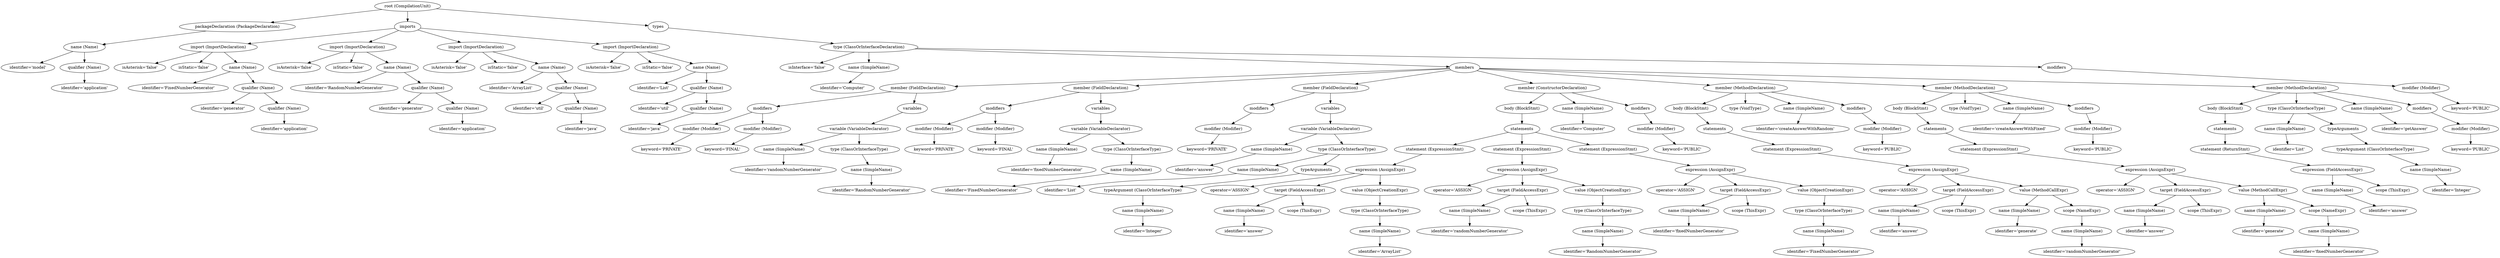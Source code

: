 digraph {
n0 [label="root (CompilationUnit)"];
n1 [label="packageDeclaration (PackageDeclaration)"];
n0 -> n1;
n2 [label="name (Name)"];
n1 -> n2;
n3 [label="identifier='model'"];
n2 -> n3;
n4 [label="qualifier (Name)"];
n2 -> n4;
n5 [label="identifier='application'"];
n4 -> n5;
n6 [label="imports"];
n0 -> n6;
n7 [label="import (ImportDeclaration)"];
n6 -> n7;
n8 [label="isAsterisk='false'"];
n7 -> n8;
n9 [label="isStatic='false'"];
n7 -> n9;
n10 [label="name (Name)"];
n7 -> n10;
n11 [label="identifier='FixedNumberGenerator'"];
n10 -> n11;
n12 [label="qualifier (Name)"];
n10 -> n12;
n13 [label="identifier='generator'"];
n12 -> n13;
n14 [label="qualifier (Name)"];
n12 -> n14;
n15 [label="identifier='application'"];
n14 -> n15;
n16 [label="import (ImportDeclaration)"];
n6 -> n16;
n17 [label="isAsterisk='false'"];
n16 -> n17;
n18 [label="isStatic='false'"];
n16 -> n18;
n19 [label="name (Name)"];
n16 -> n19;
n20 [label="identifier='RandomNumberGenerator'"];
n19 -> n20;
n21 [label="qualifier (Name)"];
n19 -> n21;
n22 [label="identifier='generator'"];
n21 -> n22;
n23 [label="qualifier (Name)"];
n21 -> n23;
n24 [label="identifier='application'"];
n23 -> n24;
n25 [label="import (ImportDeclaration)"];
n6 -> n25;
n26 [label="isAsterisk='false'"];
n25 -> n26;
n27 [label="isStatic='false'"];
n25 -> n27;
n28 [label="name (Name)"];
n25 -> n28;
n29 [label="identifier='ArrayList'"];
n28 -> n29;
n30 [label="qualifier (Name)"];
n28 -> n30;
n31 [label="identifier='util'"];
n30 -> n31;
n32 [label="qualifier (Name)"];
n30 -> n32;
n33 [label="identifier='java'"];
n32 -> n33;
n34 [label="import (ImportDeclaration)"];
n6 -> n34;
n35 [label="isAsterisk='false'"];
n34 -> n35;
n36 [label="isStatic='false'"];
n34 -> n36;
n37 [label="name (Name)"];
n34 -> n37;
n38 [label="identifier='List'"];
n37 -> n38;
n39 [label="qualifier (Name)"];
n37 -> n39;
n40 [label="identifier='util'"];
n39 -> n40;
n41 [label="qualifier (Name)"];
n39 -> n41;
n42 [label="identifier='java'"];
n41 -> n42;
n43 [label="types"];
n0 -> n43;
n44 [label="type (ClassOrInterfaceDeclaration)"];
n43 -> n44;
n45 [label="isInterface='false'"];
n44 -> n45;
n46 [label="name (SimpleName)"];
n44 -> n46;
n47 [label="identifier='Computer'"];
n46 -> n47;
n48 [label="members"];
n44 -> n48;
n49 [label="member (FieldDeclaration)"];
n48 -> n49;
n50 [label="modifiers"];
n49 -> n50;
n51 [label="modifier (Modifier)"];
n50 -> n51;
n52 [label="keyword='PRIVATE'"];
n51 -> n52;
n53 [label="modifier (Modifier)"];
n50 -> n53;
n54 [label="keyword='FINAL'"];
n53 -> n54;
n55 [label="variables"];
n49 -> n55;
n56 [label="variable (VariableDeclarator)"];
n55 -> n56;
n57 [label="name (SimpleName)"];
n56 -> n57;
n58 [label="identifier='randomNumberGenerator'"];
n57 -> n58;
n59 [label="type (ClassOrInterfaceType)"];
n56 -> n59;
n60 [label="name (SimpleName)"];
n59 -> n60;
n61 [label="identifier='RandomNumberGenerator'"];
n60 -> n61;
n62 [label="member (FieldDeclaration)"];
n48 -> n62;
n63 [label="modifiers"];
n62 -> n63;
n64 [label="modifier (Modifier)"];
n63 -> n64;
n65 [label="keyword='PRIVATE'"];
n64 -> n65;
n66 [label="modifier (Modifier)"];
n63 -> n66;
n67 [label="keyword='FINAL'"];
n66 -> n67;
n68 [label="variables"];
n62 -> n68;
n69 [label="variable (VariableDeclarator)"];
n68 -> n69;
n70 [label="name (SimpleName)"];
n69 -> n70;
n71 [label="identifier='fixedNumberGenerator'"];
n70 -> n71;
n72 [label="type (ClassOrInterfaceType)"];
n69 -> n72;
n73 [label="name (SimpleName)"];
n72 -> n73;
n74 [label="identifier='FixedNumberGenerator'"];
n73 -> n74;
n75 [label="member (FieldDeclaration)"];
n48 -> n75;
n76 [label="modifiers"];
n75 -> n76;
n77 [label="modifier (Modifier)"];
n76 -> n77;
n78 [label="keyword='PRIVATE'"];
n77 -> n78;
n79 [label="variables"];
n75 -> n79;
n80 [label="variable (VariableDeclarator)"];
n79 -> n80;
n81 [label="name (SimpleName)"];
n80 -> n81;
n82 [label="identifier='answer'"];
n81 -> n82;
n83 [label="type (ClassOrInterfaceType)"];
n80 -> n83;
n84 [label="name (SimpleName)"];
n83 -> n84;
n85 [label="identifier='List'"];
n84 -> n85;
n86 [label="typeArguments"];
n83 -> n86;
n87 [label="typeArgument (ClassOrInterfaceType)"];
n86 -> n87;
n88 [label="name (SimpleName)"];
n87 -> n88;
n89 [label="identifier='Integer'"];
n88 -> n89;
n90 [label="member (ConstructorDeclaration)"];
n48 -> n90;
n91 [label="body (BlockStmt)"];
n90 -> n91;
n92 [label="statements"];
n91 -> n92;
n93 [label="statement (ExpressionStmt)"];
n92 -> n93;
n94 [label="expression (AssignExpr)"];
n93 -> n94;
n95 [label="operator='ASSIGN'"];
n94 -> n95;
n96 [label="target (FieldAccessExpr)"];
n94 -> n96;
n97 [label="name (SimpleName)"];
n96 -> n97;
n98 [label="identifier='answer'"];
n97 -> n98;
n99 [label="scope (ThisExpr)"];
n96 -> n99;
n100 [label="value (ObjectCreationExpr)"];
n94 -> n100;
n101 [label="type (ClassOrInterfaceType)"];
n100 -> n101;
n102 [label="name (SimpleName)"];
n101 -> n102;
n103 [label="identifier='ArrayList'"];
n102 -> n103;
n104 [label="statement (ExpressionStmt)"];
n92 -> n104;
n105 [label="expression (AssignExpr)"];
n104 -> n105;
n106 [label="operator='ASSIGN'"];
n105 -> n106;
n107 [label="target (FieldAccessExpr)"];
n105 -> n107;
n108 [label="name (SimpleName)"];
n107 -> n108;
n109 [label="identifier='randomNumberGenerator'"];
n108 -> n109;
n110 [label="scope (ThisExpr)"];
n107 -> n110;
n111 [label="value (ObjectCreationExpr)"];
n105 -> n111;
n112 [label="type (ClassOrInterfaceType)"];
n111 -> n112;
n113 [label="name (SimpleName)"];
n112 -> n113;
n114 [label="identifier='RandomNumberGenerator'"];
n113 -> n114;
n115 [label="statement (ExpressionStmt)"];
n92 -> n115;
n116 [label="expression (AssignExpr)"];
n115 -> n116;
n117 [label="operator='ASSIGN'"];
n116 -> n117;
n118 [label="target (FieldAccessExpr)"];
n116 -> n118;
n119 [label="name (SimpleName)"];
n118 -> n119;
n120 [label="identifier='fixedNumberGenerator'"];
n119 -> n120;
n121 [label="scope (ThisExpr)"];
n118 -> n121;
n122 [label="value (ObjectCreationExpr)"];
n116 -> n122;
n123 [label="type (ClassOrInterfaceType)"];
n122 -> n123;
n124 [label="name (SimpleName)"];
n123 -> n124;
n125 [label="identifier='FixedNumberGenerator'"];
n124 -> n125;
n126 [label="name (SimpleName)"];
n90 -> n126;
n127 [label="identifier='Computer'"];
n126 -> n127;
n128 [label="modifiers"];
n90 -> n128;
n129 [label="modifier (Modifier)"];
n128 -> n129;
n130 [label="keyword='PUBLIC'"];
n129 -> n130;
n131 [label="member (MethodDeclaration)"];
n48 -> n131;
n132 [label="body (BlockStmt)"];
n131 -> n132;
n133 [label="statements"];
n132 -> n133;
n134 [label="statement (ExpressionStmt)"];
n133 -> n134;
n135 [label="expression (AssignExpr)"];
n134 -> n135;
n136 [label="operator='ASSIGN'"];
n135 -> n136;
n137 [label="target (FieldAccessExpr)"];
n135 -> n137;
n138 [label="name (SimpleName)"];
n137 -> n138;
n139 [label="identifier='answer'"];
n138 -> n139;
n140 [label="scope (ThisExpr)"];
n137 -> n140;
n141 [label="value (MethodCallExpr)"];
n135 -> n141;
n142 [label="name (SimpleName)"];
n141 -> n142;
n143 [label="identifier='generate'"];
n142 -> n143;
n144 [label="scope (NameExpr)"];
n141 -> n144;
n145 [label="name (SimpleName)"];
n144 -> n145;
n146 [label="identifier='randomNumberGenerator'"];
n145 -> n146;
n147 [label="type (VoidType)"];
n131 -> n147;
n148 [label="name (SimpleName)"];
n131 -> n148;
n149 [label="identifier='createAnswerWithRandom'"];
n148 -> n149;
n150 [label="modifiers"];
n131 -> n150;
n151 [label="modifier (Modifier)"];
n150 -> n151;
n152 [label="keyword='PUBLIC'"];
n151 -> n152;
n153 [label="member (MethodDeclaration)"];
n48 -> n153;
n154 [label="body (BlockStmt)"];
n153 -> n154;
n155 [label="statements"];
n154 -> n155;
n156 [label="statement (ExpressionStmt)"];
n155 -> n156;
n157 [label="expression (AssignExpr)"];
n156 -> n157;
n158 [label="operator='ASSIGN'"];
n157 -> n158;
n159 [label="target (FieldAccessExpr)"];
n157 -> n159;
n160 [label="name (SimpleName)"];
n159 -> n160;
n161 [label="identifier='answer'"];
n160 -> n161;
n162 [label="scope (ThisExpr)"];
n159 -> n162;
n163 [label="value (MethodCallExpr)"];
n157 -> n163;
n164 [label="name (SimpleName)"];
n163 -> n164;
n165 [label="identifier='generate'"];
n164 -> n165;
n166 [label="scope (NameExpr)"];
n163 -> n166;
n167 [label="name (SimpleName)"];
n166 -> n167;
n168 [label="identifier='fixedNumberGenerator'"];
n167 -> n168;
n169 [label="type (VoidType)"];
n153 -> n169;
n170 [label="name (SimpleName)"];
n153 -> n170;
n171 [label="identifier='createAnswerWithFixed'"];
n170 -> n171;
n172 [label="modifiers"];
n153 -> n172;
n173 [label="modifier (Modifier)"];
n172 -> n173;
n174 [label="keyword='PUBLIC'"];
n173 -> n174;
n175 [label="member (MethodDeclaration)"];
n48 -> n175;
n176 [label="body (BlockStmt)"];
n175 -> n176;
n177 [label="statements"];
n176 -> n177;
n178 [label="statement (ReturnStmt)"];
n177 -> n178;
n179 [label="expression (FieldAccessExpr)"];
n178 -> n179;
n180 [label="name (SimpleName)"];
n179 -> n180;
n181 [label="identifier='answer'"];
n180 -> n181;
n182 [label="scope (ThisExpr)"];
n179 -> n182;
n183 [label="type (ClassOrInterfaceType)"];
n175 -> n183;
n184 [label="name (SimpleName)"];
n183 -> n184;
n185 [label="identifier='List'"];
n184 -> n185;
n186 [label="typeArguments"];
n183 -> n186;
n187 [label="typeArgument (ClassOrInterfaceType)"];
n186 -> n187;
n188 [label="name (SimpleName)"];
n187 -> n188;
n189 [label="identifier='Integer'"];
n188 -> n189;
n190 [label="name (SimpleName)"];
n175 -> n190;
n191 [label="identifier='getAnswer'"];
n190 -> n191;
n192 [label="modifiers"];
n175 -> n192;
n193 [label="modifier (Modifier)"];
n192 -> n193;
n194 [label="keyword='PUBLIC'"];
n193 -> n194;
n195 [label="modifiers"];
n44 -> n195;
n196 [label="modifier (Modifier)"];
n195 -> n196;
n197 [label="keyword='PUBLIC'"];
n196 -> n197;
}